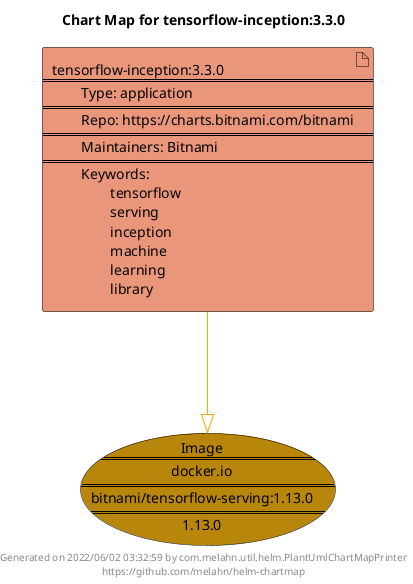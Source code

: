 @startuml
skinparam linetype ortho
skinparam backgroundColor white
skinparam usecaseBorderColor black
skinparam usecaseArrowColor LightSlateGray
skinparam artifactBorderColor black
skinparam artifactArrowColor LightSlateGray

title Chart Map for tensorflow-inception:3.3.0

'There is one referenced Helm Chart
artifact "tensorflow-inception:3.3.0\n====\n\tType: application\n====\n\tRepo: https://charts.bitnami.com/bitnami\n====\n\tMaintainers: Bitnami\n====\n\tKeywords: \n\t\ttensorflow\n\t\tserving\n\t\tinception\n\t\tmachine\n\t\tlearning\n\t\tlibrary" as tensorflow_inception_3_3_0 #DarkSalmon

'There is one referenced Docker Image
usecase "Image\n====\ndocker.io\n====\nbitnami/tensorflow-serving:1.13.0\n====\n1.13.0" as docker_io_bitnami_tensorflow_serving_1_13_0 #DarkGoldenRod

'Chart Dependencies
tensorflow_inception_3_3_0--[#orange]-|>docker_io_bitnami_tensorflow_serving_1_13_0

center footer Generated on 2022/06/02 03:32:59 by com.melahn.util.helm.PlantUmlChartMapPrinter\nhttps://github.com/melahn/helm-chartmap
@enduml
